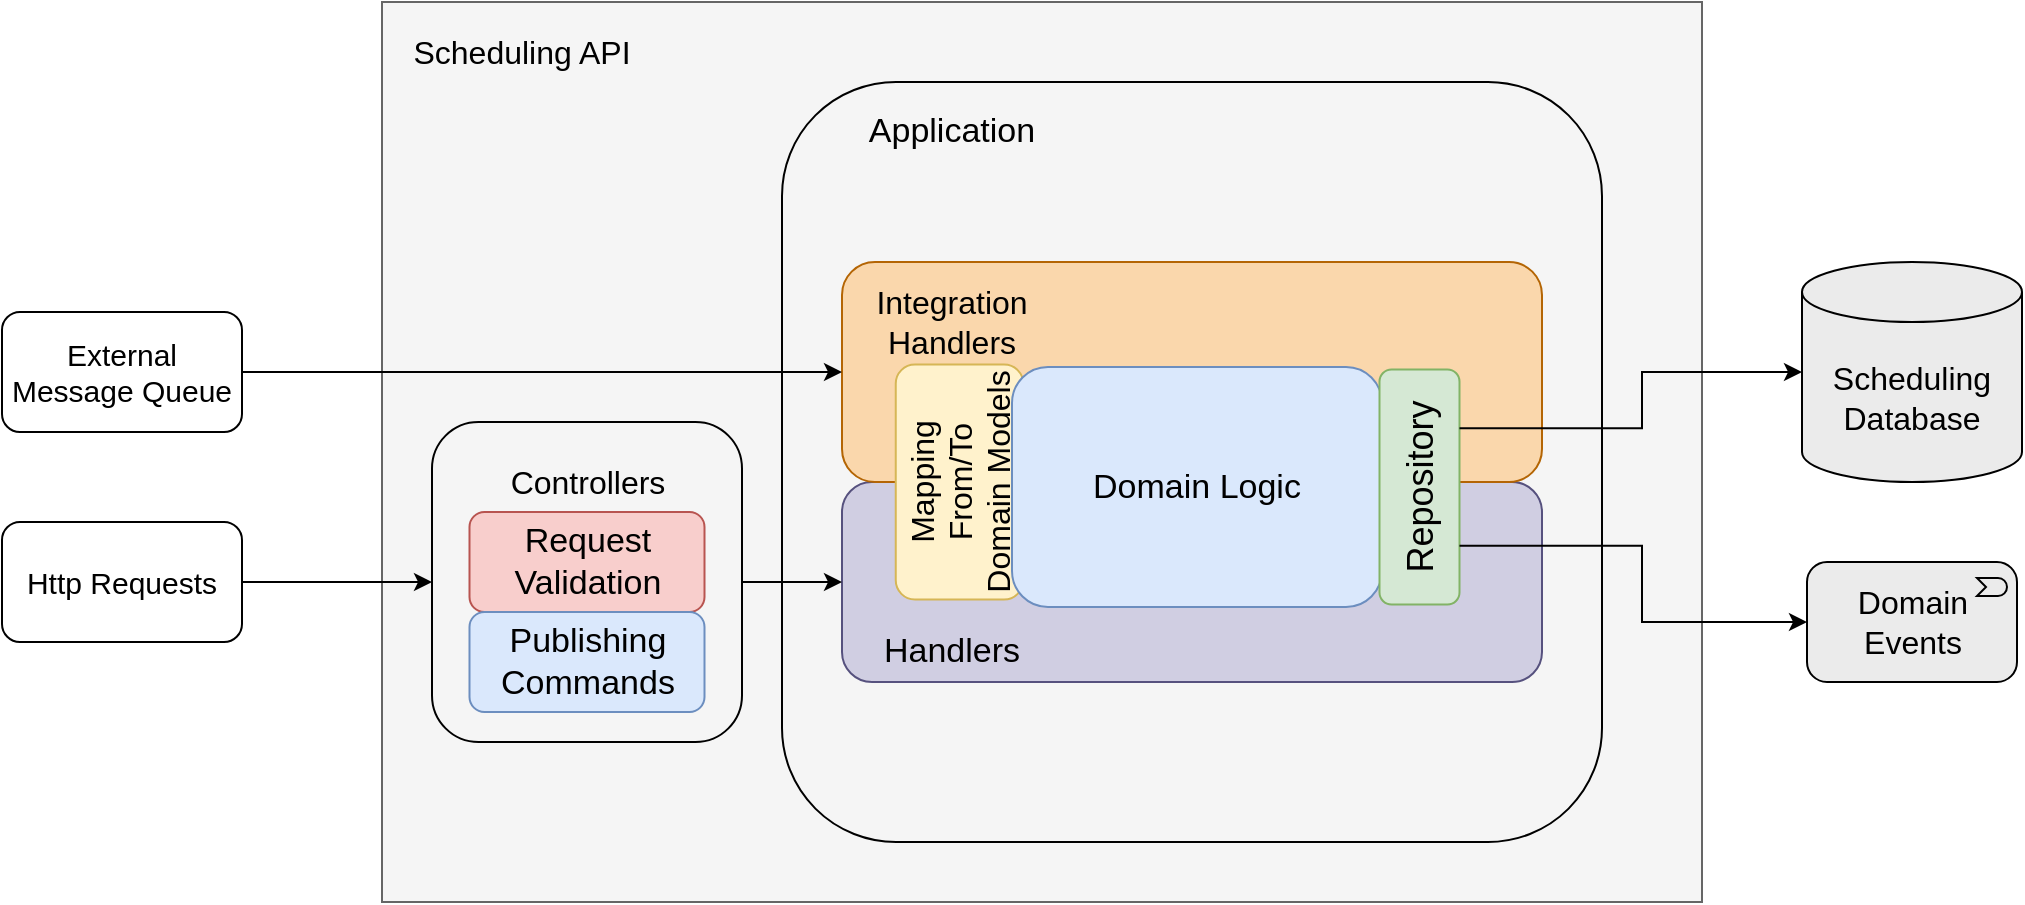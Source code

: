 <mxfile version="24.2.1" type="device" pages="2">
  <diagram name="Architecture Overview" id="wW1aZAI7z-I3SE2-K2fp">
    <mxGraphModel dx="3174" dy="1146" grid="1" gridSize="10" guides="1" tooltips="1" connect="1" arrows="1" fold="1" page="1" pageScale="1" pageWidth="1100" pageHeight="850" math="0" shadow="0">
      <root>
        <mxCell id="0" />
        <mxCell id="1" parent="0" />
        <mxCell id="g_d19D-1HgDeYie1h09Q-1" value="" style="rounded=0;whiteSpace=wrap;html=1;flipV=1;flipH=0;fillColor=#f5f5f5;strokeColor=#666666;fontColor=#333333;" parent="1" vertex="1">
          <mxGeometry x="-865" y="200" width="660" height="450" as="geometry" />
        </mxCell>
        <mxCell id="g_d19D-1HgDeYie1h09Q-2" value="" style="rounded=1;whiteSpace=wrap;html=1;fontSize=16;fillColor=none;" parent="1" vertex="1">
          <mxGeometry x="-840" y="410" width="155" height="160" as="geometry" />
        </mxCell>
        <mxCell id="g_d19D-1HgDeYie1h09Q-3" value="" style="rounded=1;whiteSpace=wrap;html=1;fillColor=none;" parent="1" vertex="1">
          <mxGeometry x="-665" y="240" width="410" height="380" as="geometry" />
        </mxCell>
        <mxCell id="g_d19D-1HgDeYie1h09Q-4" value="Scheduling API" style="text;html=1;align=center;verticalAlign=middle;whiteSpace=wrap;rounded=0;fontSize=16;" parent="1" vertex="1">
          <mxGeometry x="-865" y="210" width="140" height="30" as="geometry" />
        </mxCell>
        <mxCell id="g_d19D-1HgDeYie1h09Q-5" value="Application" style="text;html=1;align=center;verticalAlign=middle;whiteSpace=wrap;rounded=0;fontSize=17;" parent="1" vertex="1">
          <mxGeometry x="-650" y="250" width="140" height="30" as="geometry" />
        </mxCell>
        <mxCell id="g_d19D-1HgDeYie1h09Q-6" value="" style="rounded=1;whiteSpace=wrap;html=1;fillColor=#d0cee2;strokeColor=#56517e;" parent="1" vertex="1">
          <mxGeometry x="-635" y="440" width="350" height="100" as="geometry" />
        </mxCell>
        <mxCell id="g_d19D-1HgDeYie1h09Q-7" value="" style="rounded=1;whiteSpace=wrap;html=1;fillColor=#fad7ac;strokeColor=#b46504;" parent="1" vertex="1">
          <mxGeometry x="-635" y="330" width="350" height="110" as="geometry" />
        </mxCell>
        <mxCell id="g_d19D-1HgDeYie1h09Q-25" style="edgeStyle=orthogonalEdgeStyle;rounded=0;orthogonalLoop=1;jettySize=auto;html=1;exitX=1;exitY=0.5;exitDx=0;exitDy=0;entryX=0;entryY=0.5;entryDx=0;entryDy=0;" parent="1" source="g_d19D-1HgDeYie1h09Q-9" target="g_d19D-1HgDeYie1h09Q-7" edge="1">
          <mxGeometry relative="1" as="geometry" />
        </mxCell>
        <mxCell id="g_d19D-1HgDeYie1h09Q-9" value="External Message Queue" style="rounded=1;whiteSpace=wrap;html=1;fontSize=15;" parent="1" vertex="1">
          <mxGeometry x="-1055" y="355" width="120" height="60" as="geometry" />
        </mxCell>
        <mxCell id="g_d19D-1HgDeYie1h09Q-11" value="Request Validation" style="rounded=1;whiteSpace=wrap;html=1;direction=west;rotation=0;fontSize=17;fillColor=#f8cecc;strokeColor=#b85450;" parent="1" vertex="1">
          <mxGeometry x="-821.25" y="455" width="117.5" height="50" as="geometry" />
        </mxCell>
        <mxCell id="g_d19D-1HgDeYie1h09Q-18" style="edgeStyle=orthogonalEdgeStyle;rounded=0;orthogonalLoop=1;jettySize=auto;html=1;exitX=1;exitY=0.5;exitDx=0;exitDy=0;entryX=0;entryY=0.5;entryDx=0;entryDy=0;" parent="1" source="g_d19D-1HgDeYie1h09Q-17" target="g_d19D-1HgDeYie1h09Q-2" edge="1">
          <mxGeometry relative="1" as="geometry" />
        </mxCell>
        <mxCell id="g_d19D-1HgDeYie1h09Q-17" value="Http Requests" style="rounded=1;whiteSpace=wrap;html=1;fontSize=15;" parent="1" vertex="1">
          <mxGeometry x="-1055" y="460" width="120" height="60" as="geometry" />
        </mxCell>
        <mxCell id="g_d19D-1HgDeYie1h09Q-21" value="Integration Handlers" style="text;html=1;align=center;verticalAlign=middle;whiteSpace=wrap;rounded=0;fontSize=16;" parent="1" vertex="1">
          <mxGeometry x="-650" y="340" width="140" height="40" as="geometry" />
        </mxCell>
        <mxCell id="g_d19D-1HgDeYie1h09Q-22" value="Handlers" style="text;html=1;align=center;verticalAlign=middle;whiteSpace=wrap;rounded=0;fontSize=17;" parent="1" vertex="1">
          <mxGeometry x="-650" y="510" width="140" height="30" as="geometry" />
        </mxCell>
        <mxCell id="g_d19D-1HgDeYie1h09Q-24" style="edgeStyle=orthogonalEdgeStyle;rounded=0;orthogonalLoop=1;jettySize=auto;html=1;exitX=1;exitY=0.5;exitDx=0;exitDy=0;entryX=0;entryY=0.5;entryDx=0;entryDy=0;" parent="1" source="g_d19D-1HgDeYie1h09Q-2" target="g_d19D-1HgDeYie1h09Q-6" edge="1">
          <mxGeometry relative="1" as="geometry" />
        </mxCell>
        <mxCell id="g_d19D-1HgDeYie1h09Q-26" value="Mapping From/To Domain Models" style="rounded=1;whiteSpace=wrap;html=1;direction=west;rotation=-90;fontSize=16;fillColor=#fff2cc;strokeColor=#d6b656;" parent="1" vertex="1">
          <mxGeometry x="-635" y="408.12" width="117.5" height="63.75" as="geometry" />
        </mxCell>
        <mxCell id="g_d19D-1HgDeYie1h09Q-27" value="Domain Logic" style="rounded=1;whiteSpace=wrap;html=1;fontSize=17;fillColor=#dae8fc;strokeColor=#6c8ebf;" parent="1" vertex="1">
          <mxGeometry x="-550" y="382.5" width="185" height="120" as="geometry" />
        </mxCell>
        <mxCell id="g_d19D-1HgDeYie1h09Q-28" value="Repository" style="rounded=1;whiteSpace=wrap;html=1;direction=west;rotation=-90;fontSize=18;fillColor=#d5e8d4;strokeColor=#82b366;" parent="1" vertex="1">
          <mxGeometry x="-405" y="422.5" width="117.5" height="40" as="geometry" />
        </mxCell>
        <mxCell id="g_d19D-1HgDeYie1h09Q-29" value="Scheduling Database" style="shape=cylinder3;whiteSpace=wrap;html=1;boundedLbl=1;backgroundOutline=1;size=15;fontSize=16;fillColor=#ebebeb;" parent="1" vertex="1">
          <mxGeometry x="-155" y="330" width="110" height="110" as="geometry" />
        </mxCell>
        <mxCell id="g_d19D-1HgDeYie1h09Q-32" value="Domain Events" style="html=1;outlineConnect=0;whiteSpace=wrap;fillColor=#EBEBEB;shape=mxgraph.archimate3.application;appType=event;archiType=rounded;fontSize=16;" parent="1" vertex="1">
          <mxGeometry x="-152.5" y="480" width="105" height="60" as="geometry" />
        </mxCell>
        <mxCell id="g_d19D-1HgDeYie1h09Q-34" style="edgeStyle=orthogonalEdgeStyle;rounded=0;orthogonalLoop=1;jettySize=auto;html=1;exitX=0.25;exitY=0;exitDx=0;exitDy=0;entryX=0;entryY=0.5;entryDx=0;entryDy=0;entryPerimeter=0;" parent="1" source="g_d19D-1HgDeYie1h09Q-28" target="g_d19D-1HgDeYie1h09Q-29" edge="1">
          <mxGeometry relative="1" as="geometry">
            <Array as="points">
              <mxPoint x="-235" y="413" />
              <mxPoint x="-235" y="385" />
            </Array>
          </mxGeometry>
        </mxCell>
        <mxCell id="g_d19D-1HgDeYie1h09Q-35" style="edgeStyle=orthogonalEdgeStyle;rounded=0;orthogonalLoop=1;jettySize=auto;html=1;exitX=0.75;exitY=0;exitDx=0;exitDy=0;entryX=0;entryY=0.5;entryDx=0;entryDy=0;entryPerimeter=0;" parent="1" source="g_d19D-1HgDeYie1h09Q-28" target="g_d19D-1HgDeYie1h09Q-32" edge="1">
          <mxGeometry relative="1" as="geometry">
            <Array as="points">
              <mxPoint x="-235" y="472" />
              <mxPoint x="-235" y="510" />
            </Array>
          </mxGeometry>
        </mxCell>
        <mxCell id="H3A9Cg3HC8B9cT3PzNvt-1" value="Controllers" style="text;html=1;align=center;verticalAlign=middle;whiteSpace=wrap;rounded=0;fontSize=16;" vertex="1" parent="1">
          <mxGeometry x="-832.5" y="425" width="140" height="30" as="geometry" />
        </mxCell>
        <mxCell id="H3A9Cg3HC8B9cT3PzNvt-2" value="Publishing Commands" style="rounded=1;whiteSpace=wrap;html=1;direction=west;rotation=0;fontSize=17;fillColor=#dae8fc;strokeColor=#6c8ebf;" vertex="1" parent="1">
          <mxGeometry x="-821.25" y="505" width="117.5" height="50" as="geometry" />
        </mxCell>
      </root>
    </mxGraphModel>
  </diagram>
  <diagram id="me5OuZySiNj_0wUDSG5A" name="Domain Model">
    <mxGraphModel dx="1430" dy="757" grid="1" gridSize="10" guides="1" tooltips="1" connect="1" arrows="1" fold="1" page="1" pageScale="1" pageWidth="1100" pageHeight="850" math="0" shadow="0">
      <root>
        <mxCell id="0" />
        <mxCell id="1" parent="0" />
        <mxCell id="42Cg9YBqKtRdrPPhXIpy-1" style="edgeStyle=orthogonalEdgeStyle;rounded=0;orthogonalLoop=1;jettySize=auto;html=1;exitX=0;exitY=0.5;exitDx=0;exitDy=0;entryX=0.5;entryY=0;entryDx=0;entryDy=0;" edge="1" parent="1" source="42Cg9YBqKtRdrPPhXIpy-5" target="42Cg9YBqKtRdrPPhXIpy-12">
          <mxGeometry relative="1" as="geometry" />
        </mxCell>
        <mxCell id="42Cg9YBqKtRdrPPhXIpy-2" style="edgeStyle=orthogonalEdgeStyle;rounded=0;orthogonalLoop=1;jettySize=auto;html=1;exitX=0.5;exitY=1;exitDx=0;exitDy=0;entryX=0;entryY=0.5;entryDx=0;entryDy=0;" edge="1" parent="1" source="42Cg9YBqKtRdrPPhXIpy-5" target="42Cg9YBqKtRdrPPhXIpy-8">
          <mxGeometry relative="1" as="geometry" />
        </mxCell>
        <mxCell id="42Cg9YBqKtRdrPPhXIpy-3" style="edgeStyle=orthogonalEdgeStyle;rounded=0;orthogonalLoop=1;jettySize=auto;html=1;exitX=0.5;exitY=1;exitDx=0;exitDy=0;entryX=0;entryY=0.5;entryDx=0;entryDy=0;" edge="1" parent="1" source="42Cg9YBqKtRdrPPhXIpy-5" target="42Cg9YBqKtRdrPPhXIpy-11">
          <mxGeometry relative="1" as="geometry" />
        </mxCell>
        <mxCell id="42Cg9YBqKtRdrPPhXIpy-5" value="Schedule&lt;div&gt;(Aggregate Root)&lt;/div&gt;" style="rounded=1;whiteSpace=wrap;html=1;fillColor=#f8cecc;strokeColor=#b85450;" vertex="1" parent="1">
          <mxGeometry x="328" y="65" width="120" height="60" as="geometry" />
        </mxCell>
        <mxCell id="42Cg9YBqKtRdrPPhXIpy-6" style="edgeStyle=orthogonalEdgeStyle;rounded=0;orthogonalLoop=1;jettySize=auto;html=1;exitX=0.5;exitY=1;exitDx=0;exitDy=0;entryX=0;entryY=0.5;entryDx=0;entryDy=0;" edge="1" parent="1" source="42Cg9YBqKtRdrPPhXIpy-8" target="42Cg9YBqKtRdrPPhXIpy-17">
          <mxGeometry relative="1" as="geometry" />
        </mxCell>
        <mxCell id="42Cg9YBqKtRdrPPhXIpy-7" style="edgeStyle=orthogonalEdgeStyle;rounded=0;orthogonalLoop=1;jettySize=auto;html=1;exitX=0.5;exitY=1;exitDx=0;exitDy=0;entryX=0;entryY=0.5;entryDx=0;entryDy=0;" edge="1" parent="1" source="42Cg9YBqKtRdrPPhXIpy-8" target="42Cg9YBqKtRdrPPhXIpy-19">
          <mxGeometry relative="1" as="geometry" />
        </mxCell>
        <mxCell id="G6SkActMv1S4RDwCukqY-2" style="edgeStyle=orthogonalEdgeStyle;rounded=0;orthogonalLoop=1;jettySize=auto;html=1;exitX=1;exitY=0.5;exitDx=0;exitDy=0;entryX=0;entryY=0.5;entryDx=0;entryDy=0;" edge="1" parent="1" source="42Cg9YBqKtRdrPPhXIpy-8" target="G6SkActMv1S4RDwCukqY-1">
          <mxGeometry relative="1" as="geometry" />
        </mxCell>
        <mxCell id="42Cg9YBqKtRdrPPhXIpy-8" value="Availablity" style="rounded=1;whiteSpace=wrap;html=1;fillColor=#ffe6cc;strokeColor=#d79b00;" vertex="1" parent="1">
          <mxGeometry x="428" y="202.5" width="120" height="60" as="geometry" />
        </mxCell>
        <mxCell id="42Cg9YBqKtRdrPPhXIpy-9" style="edgeStyle=orthogonalEdgeStyle;rounded=0;orthogonalLoop=1;jettySize=auto;html=1;exitX=0.5;exitY=1;exitDx=0;exitDy=0;dashed=1;dashPattern=8 8;" edge="1" parent="1" source="42Cg9YBqKtRdrPPhXIpy-11">
          <mxGeometry relative="1" as="geometry">
            <mxPoint x="540" y="745" as="targetPoint" />
            <Array as="points">
              <mxPoint x="488" y="745" />
            </Array>
          </mxGeometry>
        </mxCell>
        <mxCell id="42Cg9YBqKtRdrPPhXIpy-10" style="edgeStyle=orthogonalEdgeStyle;rounded=0;orthogonalLoop=1;jettySize=auto;html=1;exitX=0.5;exitY=1;exitDx=0;exitDy=0;dashed=1;dashPattern=8 8;" edge="1" parent="1" source="42Cg9YBqKtRdrPPhXIpy-11">
          <mxGeometry relative="1" as="geometry">
            <mxPoint x="540" y="785" as="targetPoint" />
            <Array as="points">
              <mxPoint x="488" y="785" />
              <mxPoint x="540" y="785" />
            </Array>
          </mxGeometry>
        </mxCell>
        <mxCell id="G6SkActMv1S4RDwCukqY-5" style="edgeStyle=orthogonalEdgeStyle;rounded=0;orthogonalLoop=1;jettySize=auto;html=1;exitX=1;exitY=0.5;exitDx=0;exitDy=0;entryX=0;entryY=0.5;entryDx=0;entryDy=0;dashed=1;dashPattern=8 8;" edge="1" parent="1" source="42Cg9YBqKtRdrPPhXIpy-11">
          <mxGeometry relative="1" as="geometry">
            <mxPoint x="638" y="665" as="targetPoint" />
          </mxGeometry>
        </mxCell>
        <mxCell id="42Cg9YBqKtRdrPPhXIpy-11" value="Availablity" style="rounded=1;whiteSpace=wrap;html=1;fillColor=#ffe6cc;strokeColor=#d79b00;" vertex="1" parent="1">
          <mxGeometry x="428" y="635" width="120" height="60" as="geometry" />
        </mxCell>
        <mxCell id="42Cg9YBqKtRdrPPhXIpy-12" value="Psychologist&lt;div&gt;(Sync Aggregate)&lt;br&gt;&lt;/div&gt;" style="rounded=1;whiteSpace=wrap;html=1;fillColor=#d5e8d4;strokeColor=#82b366;" vertex="1" parent="1">
          <mxGeometry x="168" y="145" width="120" height="60" as="geometry" />
        </mxCell>
        <mxCell id="42Cg9YBqKtRdrPPhXIpy-16" style="edgeStyle=orthogonalEdgeStyle;rounded=0;orthogonalLoop=1;jettySize=auto;html=1;exitX=1;exitY=0.5;exitDx=0;exitDy=0;entryX=0;entryY=0.5;entryDx=0;entryDy=0;" edge="1" parent="1" source="42Cg9YBqKtRdrPPhXIpy-17" target="42Cg9YBqKtRdrPPhXIpy-27">
          <mxGeometry relative="1" as="geometry" />
        </mxCell>
        <mxCell id="G6SkActMv1S4RDwCukqY-9" style="edgeStyle=orthogonalEdgeStyle;rounded=0;orthogonalLoop=1;jettySize=auto;html=1;exitX=1;exitY=0.5;exitDx=0;exitDy=0;entryX=0;entryY=0.5;entryDx=0;entryDy=0;" edge="1" parent="1" source="42Cg9YBqKtRdrPPhXIpy-17" target="G6SkActMv1S4RDwCukqY-6">
          <mxGeometry relative="1" as="geometry" />
        </mxCell>
        <mxCell id="42Cg9YBqKtRdrPPhXIpy-17" value="Appointment" style="rounded=1;whiteSpace=wrap;html=1;fillColor=#fff2cc;strokeColor=#d6b656;" vertex="1" parent="1">
          <mxGeometry x="638" y="335" width="120" height="60" as="geometry" />
        </mxCell>
        <mxCell id="42Cg9YBqKtRdrPPhXIpy-18" style="edgeStyle=orthogonalEdgeStyle;rounded=0;orthogonalLoop=1;jettySize=auto;html=1;exitX=1;exitY=0.5;exitDx=0;exitDy=0;entryX=0;entryY=0.5;entryDx=0;entryDy=0;" edge="1" parent="1" source="42Cg9YBqKtRdrPPhXIpy-19" target="42Cg9YBqKtRdrPPhXIpy-28">
          <mxGeometry relative="1" as="geometry" />
        </mxCell>
        <mxCell id="G6SkActMv1S4RDwCukqY-8" style="edgeStyle=orthogonalEdgeStyle;rounded=0;orthogonalLoop=1;jettySize=auto;html=1;exitX=1;exitY=0.5;exitDx=0;exitDy=0;entryX=0;entryY=0.5;entryDx=0;entryDy=0;" edge="1" parent="1" source="42Cg9YBqKtRdrPPhXIpy-19" target="G6SkActMv1S4RDwCukqY-7">
          <mxGeometry relative="1" as="geometry" />
        </mxCell>
        <mxCell id="42Cg9YBqKtRdrPPhXIpy-19" value="Appointment" style="rounded=1;whiteSpace=wrap;html=1;fillColor=#fff2cc;strokeColor=#d6b656;" vertex="1" parent="1">
          <mxGeometry x="638" y="505" width="120" height="60" as="geometry" />
        </mxCell>
        <mxCell id="42Cg9YBqKtRdrPPhXIpy-27" value="Client&lt;div&gt;(Sync Aggregate)&lt;/div&gt;" style="rounded=1;whiteSpace=wrap;html=1;fillColor=#d5e8d4;strokeColor=#82b366;" vertex="1" parent="1">
          <mxGeometry x="813" y="415" width="120" height="60" as="geometry" />
        </mxCell>
        <mxCell id="42Cg9YBqKtRdrPPhXIpy-28" value="Client" style="rounded=1;whiteSpace=wrap;html=1;fillColor=#d5e8d4;strokeColor=#82b366;" vertex="1" parent="1">
          <mxGeometry x="813" y="585" width="120" height="60" as="geometry" />
        </mxCell>
        <mxCell id="G6SkActMv1S4RDwCukqY-1" value="AvailabilityTimeSlot&lt;div&gt;(ValueObject)&lt;/div&gt;" style="rounded=1;whiteSpace=wrap;html=1;fillColor=#dae8fc;strokeColor=#6c8ebf;" vertex="1" parent="1">
          <mxGeometry x="638" y="202.5" width="120" height="60" as="geometry" />
        </mxCell>
        <mxCell id="G6SkActMv1S4RDwCukqY-6" value="TimeSlot&lt;div&gt;(ValueObject)&lt;/div&gt;" style="rounded=1;whiteSpace=wrap;html=1;fillColor=#dae8fc;strokeColor=#6c8ebf;" vertex="1" parent="1">
          <mxGeometry x="813" y="335" width="120" height="60" as="geometry" />
        </mxCell>
        <mxCell id="G6SkActMv1S4RDwCukqY-7" value="TimeSlot" style="rounded=1;whiteSpace=wrap;html=1;fillColor=#dae8fc;strokeColor=#6c8ebf;" vertex="1" parent="1">
          <mxGeometry x="813" y="505" width="120" height="60" as="geometry" />
        </mxCell>
      </root>
    </mxGraphModel>
  </diagram>
</mxfile>
